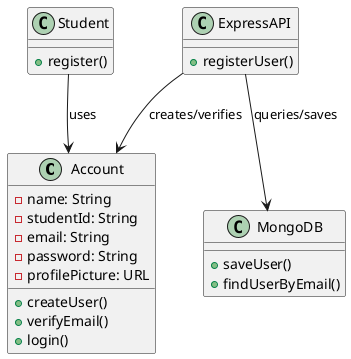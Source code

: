 @startuml
class Account {
  - name: String
  - studentId: String
  - email: String
  - password: String
  - profilePicture: URL
  + createUser()
  + verifyEmail()
  + login()
}

class Student {
  + register()
}

class ExpressAPI {
  + registerUser()
}

class MongoDB {
  + saveUser()
  + findUserByEmail()
}

Student --> Account : uses
ExpressAPI --> Account : creates/verifies
ExpressAPI --> MongoDB : queries/saves
@enduml